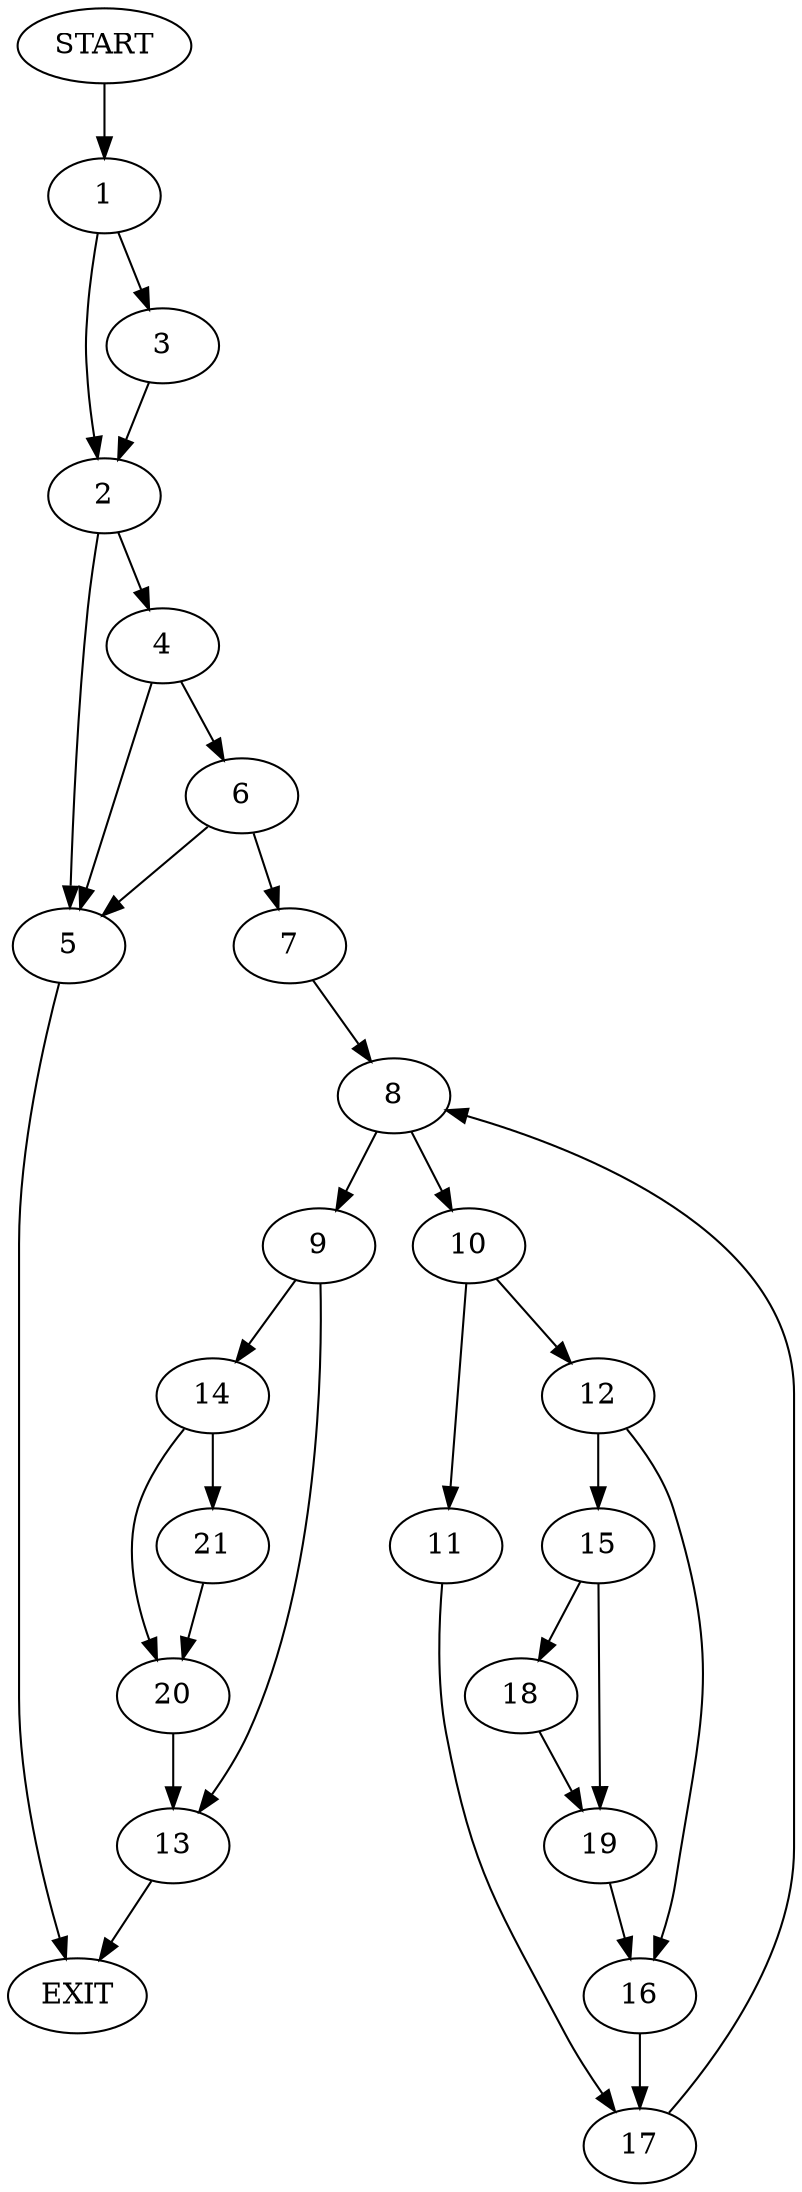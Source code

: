 digraph {
0 [label="START"]
22 [label="EXIT"]
0 -> 1
1 -> 2
1 -> 3
2 -> 4
2 -> 5
3 -> 2
4 -> 6
4 -> 5
5 -> 22
6 -> 7
6 -> 5
7 -> 8
8 -> 9
8 -> 10
10 -> 11
10 -> 12
9 -> 13
9 -> 14
12 -> 15
12 -> 16
11 -> 17
17 -> 8
15 -> 18
15 -> 19
16 -> 17
19 -> 16
18 -> 19
14 -> 20
14 -> 21
13 -> 22
21 -> 20
20 -> 13
}

